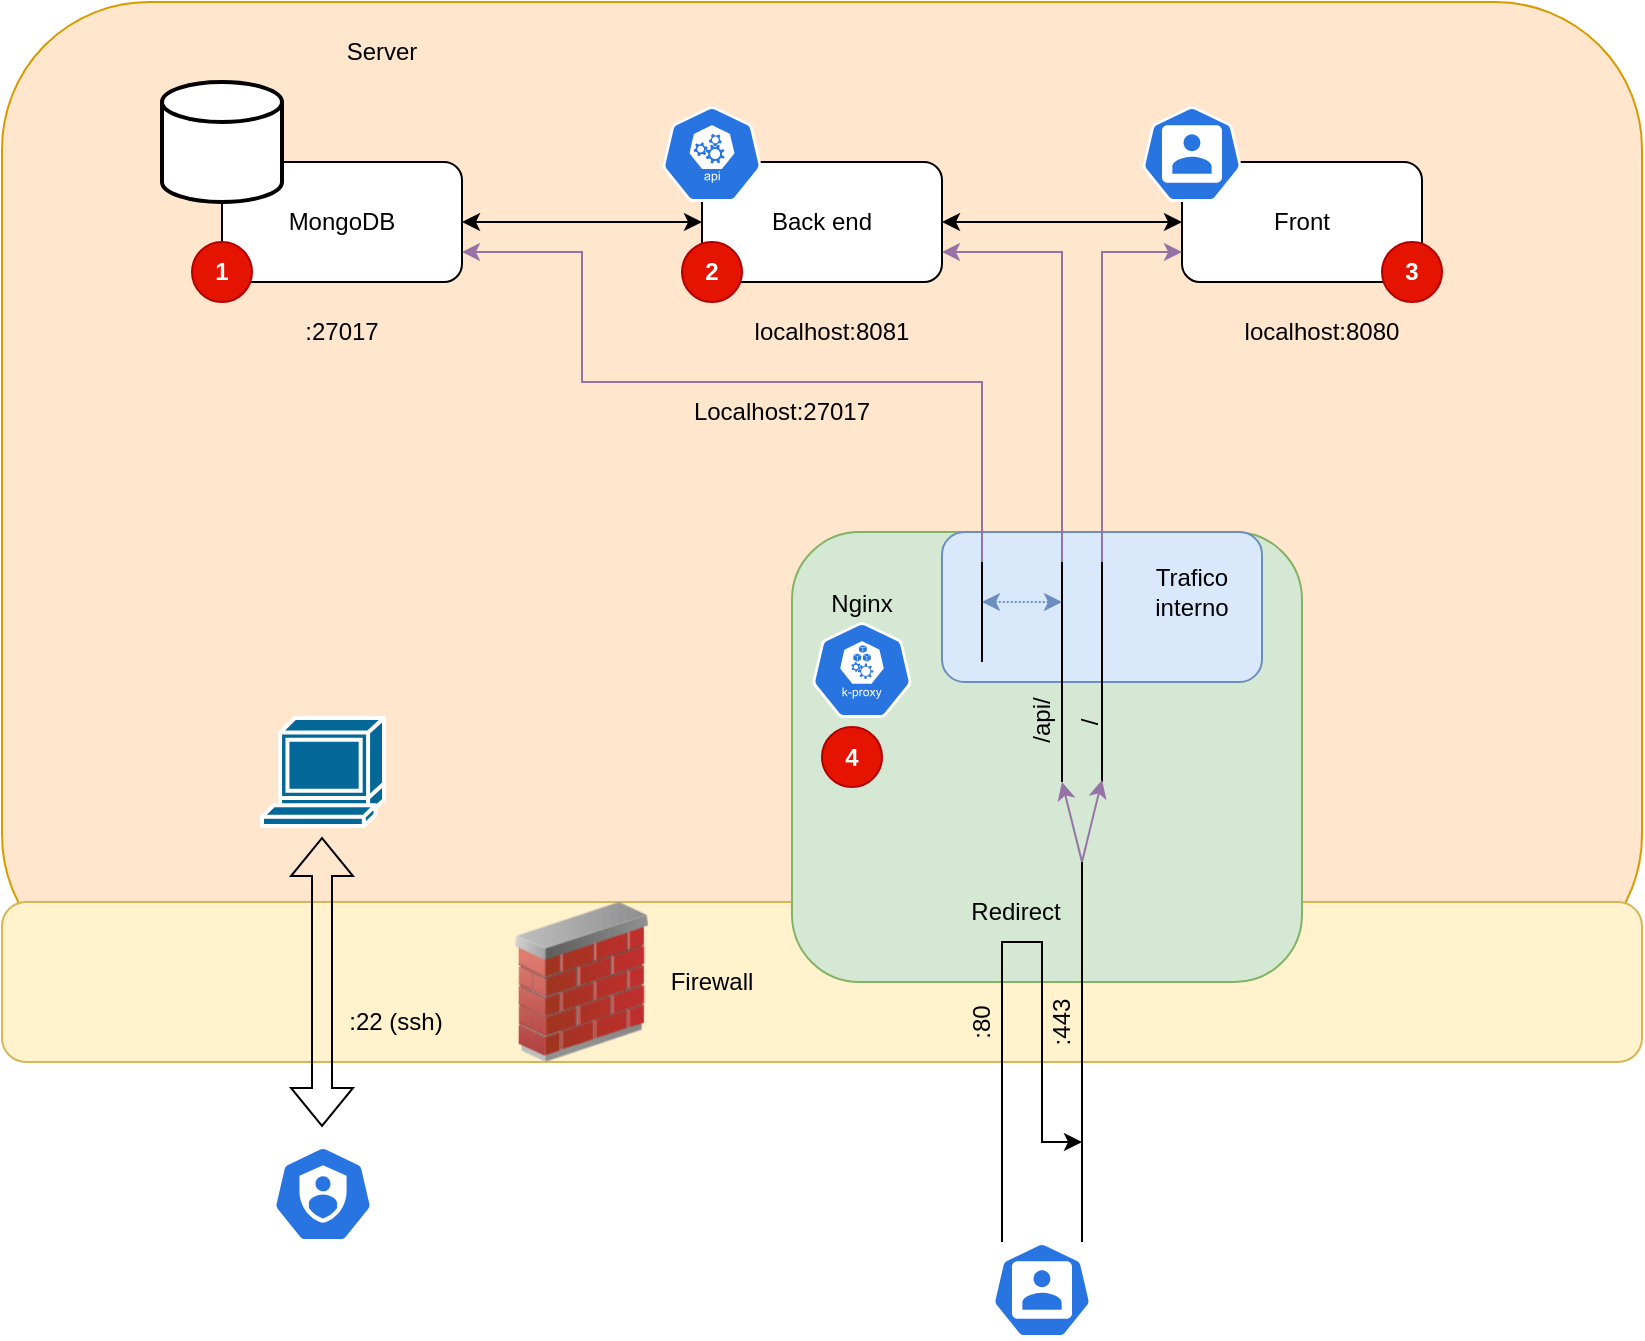 <mxfile version="21.3.7" type="device" pages="2">
  <diagram name="Sistemas" id="f0bbOY-pkD7UT5uKzE2P">
    <mxGraphModel dx="1434" dy="843" grid="1" gridSize="10" guides="1" tooltips="1" connect="1" arrows="1" fold="1" page="1" pageScale="1" pageWidth="850" pageHeight="1100" math="0" shadow="0">
      <root>
        <mxCell id="0" />
        <mxCell id="1" parent="0" />
        <mxCell id="mES47bJW6bQ9w-AfhtWP-32" value="" style="rounded=1;whiteSpace=wrap;html=1;fillColor=#ffe6cc;strokeColor=#d79b00;" parent="1" vertex="1">
          <mxGeometry x="10" y="210" width="820" height="490" as="geometry" />
        </mxCell>
        <mxCell id="FkLmgdsB4_LRf55bQP2y-1" value="" style="rounded=1;whiteSpace=wrap;html=1;fillColor=#fff2cc;strokeColor=#d6b656;" vertex="1" parent="1">
          <mxGeometry x="10" y="660" width="820" height="80" as="geometry" />
        </mxCell>
        <mxCell id="mES47bJW6bQ9w-AfhtWP-29" value="" style="rounded=1;whiteSpace=wrap;html=1;fillColor=#d5e8d4;strokeColor=#82b366;" parent="1" vertex="1">
          <mxGeometry x="405" y="475" width="255" height="225" as="geometry" />
        </mxCell>
        <mxCell id="mES47bJW6bQ9w-AfhtWP-30" value="" style="rounded=1;whiteSpace=wrap;html=1;fillColor=#dae8fc;strokeColor=#6c8ebf;" parent="1" vertex="1">
          <mxGeometry x="480" y="475" width="160" height="75" as="geometry" />
        </mxCell>
        <mxCell id="mES47bJW6bQ9w-AfhtWP-1" style="edgeStyle=orthogonalEdgeStyle;rounded=0;orthogonalLoop=1;jettySize=auto;html=1;entryX=0;entryY=0.5;entryDx=0;entryDy=0;startArrow=classic;startFill=1;" parent="1" source="ntXZXoFs2wpmu8EQh7xP-1" target="ntXZXoFs2wpmu8EQh7xP-2" edge="1">
          <mxGeometry relative="1" as="geometry" />
        </mxCell>
        <mxCell id="ntXZXoFs2wpmu8EQh7xP-1" value="MongoDB" style="rounded=1;whiteSpace=wrap;html=1;" parent="1" vertex="1">
          <mxGeometry x="120" y="290" width="120" height="60" as="geometry" />
        </mxCell>
        <mxCell id="mES47bJW6bQ9w-AfhtWP-2" style="edgeStyle=orthogonalEdgeStyle;rounded=0;orthogonalLoop=1;jettySize=auto;html=1;entryX=0;entryY=0.5;entryDx=0;entryDy=0;startArrow=classic;startFill=1;" parent="1" source="ntXZXoFs2wpmu8EQh7xP-2" target="ntXZXoFs2wpmu8EQh7xP-3" edge="1">
          <mxGeometry relative="1" as="geometry" />
        </mxCell>
        <mxCell id="ntXZXoFs2wpmu8EQh7xP-2" value="Back end" style="rounded=1;whiteSpace=wrap;html=1;" parent="1" vertex="1">
          <mxGeometry x="360" y="290" width="120" height="60" as="geometry" />
        </mxCell>
        <mxCell id="ntXZXoFs2wpmu8EQh7xP-3" value="Front" style="rounded=1;whiteSpace=wrap;html=1;" parent="1" vertex="1">
          <mxGeometry x="600" y="290" width="120" height="60" as="geometry" />
        </mxCell>
        <mxCell id="ntXZXoFs2wpmu8EQh7xP-4" value="localhost:8081" style="text;html=1;strokeColor=none;fillColor=none;align=center;verticalAlign=middle;whiteSpace=wrap;rounded=0;" parent="1" vertex="1">
          <mxGeometry x="370" y="360" width="110" height="30" as="geometry" />
        </mxCell>
        <mxCell id="ntXZXoFs2wpmu8EQh7xP-5" value="localhost:8080" style="text;html=1;strokeColor=none;fillColor=none;align=center;verticalAlign=middle;whiteSpace=wrap;rounded=0;" parent="1" vertex="1">
          <mxGeometry x="620" y="360" width="100" height="30" as="geometry" />
        </mxCell>
        <mxCell id="ntXZXoFs2wpmu8EQh7xP-6" value=":27017" style="text;html=1;strokeColor=none;fillColor=none;align=center;verticalAlign=middle;whiteSpace=wrap;rounded=0;" parent="1" vertex="1">
          <mxGeometry x="150" y="360" width="60" height="30" as="geometry" />
        </mxCell>
        <mxCell id="ntXZXoFs2wpmu8EQh7xP-7" value="" style="strokeWidth=2;html=1;shape=mxgraph.flowchart.database;whiteSpace=wrap;" parent="1" vertex="1">
          <mxGeometry x="90" y="250" width="60" height="60" as="geometry" />
        </mxCell>
        <mxCell id="ntXZXoFs2wpmu8EQh7xP-8" value="" style="sketch=0;html=1;dashed=0;whitespace=wrap;fillColor=#2875E2;strokeColor=#ffffff;points=[[0.005,0.63,0],[0.1,0.2,0],[0.9,0.2,0],[0.5,0,0],[0.995,0.63,0],[0.72,0.99,0],[0.5,1,0],[0.28,0.99,0]];verticalLabelPosition=bottom;align=center;verticalAlign=top;shape=mxgraph.kubernetes.icon;prIcon=api" parent="1" vertex="1">
          <mxGeometry x="340" y="262" width="50" height="48" as="geometry" />
        </mxCell>
        <mxCell id="ntXZXoFs2wpmu8EQh7xP-9" value="" style="sketch=0;html=1;dashed=0;whitespace=wrap;fillColor=#2875E2;strokeColor=#ffffff;points=[[0.005,0.63,0],[0.1,0.2,0],[0.9,0.2,0],[0.5,0,0],[0.995,0.63,0],[0.72,0.99,0],[0.5,1,0],[0.28,0.99,0]];verticalLabelPosition=bottom;align=center;verticalAlign=top;shape=mxgraph.kubernetes.icon;prIcon=user" parent="1" vertex="1">
          <mxGeometry x="580" y="262" width="50" height="48" as="geometry" />
        </mxCell>
        <mxCell id="mES47bJW6bQ9w-AfhtWP-6" style="edgeStyle=orthogonalEdgeStyle;rounded=0;orthogonalLoop=1;jettySize=auto;html=1;entryX=1;entryY=0.75;entryDx=0;entryDy=0;fillColor=#e1d5e7;strokeColor=#9673a6;" parent="1" target="ntXZXoFs2wpmu8EQh7xP-2" edge="1">
          <mxGeometry relative="1" as="geometry">
            <mxPoint x="540" y="491" as="sourcePoint" />
            <Array as="points">
              <mxPoint x="540" y="491" />
              <mxPoint x="540" y="335" />
            </Array>
          </mxGeometry>
        </mxCell>
        <mxCell id="mES47bJW6bQ9w-AfhtWP-7" style="edgeStyle=orthogonalEdgeStyle;rounded=0;orthogonalLoop=1;jettySize=auto;html=1;entryX=0;entryY=0.75;entryDx=0;entryDy=0;fillColor=#e1d5e7;strokeColor=#9673a6;" parent="1" target="ntXZXoFs2wpmu8EQh7xP-3" edge="1">
          <mxGeometry relative="1" as="geometry">
            <mxPoint x="560" y="490" as="sourcePoint" />
            <Array as="points">
              <mxPoint x="560" y="335" />
            </Array>
          </mxGeometry>
        </mxCell>
        <mxCell id="mES47bJW6bQ9w-AfhtWP-8" style="edgeStyle=orthogonalEdgeStyle;rounded=0;orthogonalLoop=1;jettySize=auto;html=1;entryX=1;entryY=0.75;entryDx=0;entryDy=0;fillColor=#e1d5e7;strokeColor=#9673a6;" parent="1" target="ntXZXoFs2wpmu8EQh7xP-1" edge="1">
          <mxGeometry relative="1" as="geometry">
            <mxPoint x="500" y="490" as="sourcePoint" />
            <Array as="points">
              <mxPoint x="500" y="400" />
              <mxPoint x="300" y="400" />
              <mxPoint x="300" y="335" />
            </Array>
          </mxGeometry>
        </mxCell>
        <mxCell id="mES47bJW6bQ9w-AfhtWP-5" value="" style="sketch=0;html=1;dashed=0;whitespace=wrap;fillColor=#2875E2;strokeColor=#ffffff;points=[[0.005,0.63,0],[0.1,0.2,0],[0.9,0.2,0],[0.5,0,0],[0.995,0.63,0],[0.72,0.99,0],[0.5,1,0],[0.28,0.99,0]];verticalLabelPosition=bottom;align=center;verticalAlign=top;shape=mxgraph.kubernetes.icon;prIcon=k_proxy" parent="1" vertex="1">
          <mxGeometry x="415" y="520" width="50" height="48" as="geometry" />
        </mxCell>
        <mxCell id="mES47bJW6bQ9w-AfhtWP-9" value="Nginx" style="text;html=1;strokeColor=none;fillColor=none;align=center;verticalAlign=middle;whiteSpace=wrap;rounded=0;" parent="1" vertex="1">
          <mxGeometry x="410" y="496" width="60" height="30" as="geometry" />
        </mxCell>
        <mxCell id="mES47bJW6bQ9w-AfhtWP-12" value="Trafico interno" style="text;html=1;strokeColor=none;fillColor=none;align=center;verticalAlign=middle;whiteSpace=wrap;rounded=0;" parent="1" vertex="1">
          <mxGeometry x="575" y="490" width="60" height="30" as="geometry" />
        </mxCell>
        <mxCell id="mES47bJW6bQ9w-AfhtWP-14" value="" style="endArrow=classic;html=1;rounded=0;fillColor=#dae8fc;strokeColor=#6c8ebf;dashed=1;dashPattern=1 1;startArrow=classic;startFill=1;endFill=1;" parent="1" edge="1">
          <mxGeometry width="50" height="50" relative="1" as="geometry">
            <mxPoint x="500" y="510" as="sourcePoint" />
            <mxPoint x="540" y="510" as="targetPoint" />
          </mxGeometry>
        </mxCell>
        <mxCell id="mES47bJW6bQ9w-AfhtWP-15" value="" style="endArrow=none;html=1;rounded=0;" parent="1" edge="1">
          <mxGeometry width="50" height="50" relative="1" as="geometry">
            <mxPoint x="500" y="540" as="sourcePoint" />
            <mxPoint x="500" y="490" as="targetPoint" />
          </mxGeometry>
        </mxCell>
        <mxCell id="mES47bJW6bQ9w-AfhtWP-16" value="" style="endArrow=none;html=1;rounded=0;" parent="1" edge="1">
          <mxGeometry width="50" height="50" relative="1" as="geometry">
            <mxPoint x="540" y="600" as="sourcePoint" />
            <mxPoint x="540" y="490" as="targetPoint" />
          </mxGeometry>
        </mxCell>
        <mxCell id="mES47bJW6bQ9w-AfhtWP-17" value="" style="endArrow=none;html=1;rounded=0;" parent="1" edge="1">
          <mxGeometry width="50" height="50" relative="1" as="geometry">
            <mxPoint x="560" y="600" as="sourcePoint" />
            <mxPoint x="560" y="490" as="targetPoint" />
          </mxGeometry>
        </mxCell>
        <mxCell id="mES47bJW6bQ9w-AfhtWP-18" value="/api/" style="text;html=1;strokeColor=none;fillColor=none;align=center;verticalAlign=middle;whiteSpace=wrap;rounded=0;rotation=-90;" parent="1" vertex="1">
          <mxGeometry x="515" y="554" width="30" height="30" as="geometry" />
        </mxCell>
        <mxCell id="mES47bJW6bQ9w-AfhtWP-19" value="/" style="text;html=1;strokeColor=none;fillColor=none;align=center;verticalAlign=middle;whiteSpace=wrap;rounded=0;rotation=-90;" parent="1" vertex="1">
          <mxGeometry x="547" y="555" width="14" height="30" as="geometry" />
        </mxCell>
        <mxCell id="mES47bJW6bQ9w-AfhtWP-20" value="Localhost:27017" style="text;html=1;strokeColor=none;fillColor=none;align=center;verticalAlign=middle;whiteSpace=wrap;rounded=0;" parent="1" vertex="1">
          <mxGeometry x="350" y="400" width="100" height="30" as="geometry" />
        </mxCell>
        <mxCell id="mES47bJW6bQ9w-AfhtWP-21" value="" style="endArrow=classic;startArrow=none;html=1;rounded=0;startFill=0;fillColor=#e1d5e7;strokeColor=#9673a6;" parent="1" edge="1">
          <mxGeometry width="50" height="50" relative="1" as="geometry">
            <mxPoint x="550" y="640" as="sourcePoint" />
            <mxPoint x="560" y="599" as="targetPoint" />
          </mxGeometry>
        </mxCell>
        <mxCell id="mES47bJW6bQ9w-AfhtWP-22" value="" style="endArrow=classic;startArrow=none;html=1;rounded=0;startFill=0;fillColor=#e1d5e7;strokeColor=#9673a6;" parent="1" edge="1">
          <mxGeometry width="50" height="50" relative="1" as="geometry">
            <mxPoint x="550" y="640" as="sourcePoint" />
            <mxPoint x="540" y="600" as="targetPoint" />
          </mxGeometry>
        </mxCell>
        <mxCell id="mES47bJW6bQ9w-AfhtWP-23" value=":80" style="text;html=1;strokeColor=none;fillColor=none;align=center;verticalAlign=middle;whiteSpace=wrap;rounded=0;rotation=-90;" parent="1" vertex="1">
          <mxGeometry x="485" y="705" width="30" height="30" as="geometry" />
        </mxCell>
        <mxCell id="mES47bJW6bQ9w-AfhtWP-24" value=":443" style="text;html=1;strokeColor=none;fillColor=none;align=center;verticalAlign=middle;whiteSpace=wrap;rounded=0;rotation=-90;" parent="1" vertex="1">
          <mxGeometry x="525" y="705" width="30" height="30" as="geometry" />
        </mxCell>
        <mxCell id="mES47bJW6bQ9w-AfhtWP-25" value="" style="endArrow=classic;html=1;rounded=0;endFill=1;" parent="1" edge="1">
          <mxGeometry width="50" height="50" relative="1" as="geometry">
            <mxPoint x="510" y="830" as="sourcePoint" />
            <mxPoint x="550" y="780" as="targetPoint" />
            <Array as="points">
              <mxPoint x="510" y="680" />
              <mxPoint x="530" y="680" />
              <mxPoint x="530" y="780" />
            </Array>
          </mxGeometry>
        </mxCell>
        <mxCell id="mES47bJW6bQ9w-AfhtWP-27" value="Redirect" style="text;html=1;strokeColor=none;fillColor=none;align=center;verticalAlign=middle;whiteSpace=wrap;rounded=0;" parent="1" vertex="1">
          <mxGeometry x="487" y="650" width="60" height="30" as="geometry" />
        </mxCell>
        <mxCell id="mES47bJW6bQ9w-AfhtWP-28" value="" style="endArrow=none;html=1;rounded=0;" parent="1" edge="1">
          <mxGeometry width="50" height="50" relative="1" as="geometry">
            <mxPoint x="550" y="830" as="sourcePoint" />
            <mxPoint x="550" y="640" as="targetPoint" />
          </mxGeometry>
        </mxCell>
        <mxCell id="mES47bJW6bQ9w-AfhtWP-31" value="" style="sketch=0;html=1;dashed=0;whitespace=wrap;fillColor=#2875E2;strokeColor=#ffffff;points=[[0.005,0.63,0],[0.1,0.2,0],[0.9,0.2,0],[0.5,0,0],[0.995,0.63,0],[0.72,0.99,0],[0.5,1,0],[0.28,0.99,0]];verticalLabelPosition=bottom;align=center;verticalAlign=top;shape=mxgraph.kubernetes.icon;prIcon=user" parent="1" vertex="1">
          <mxGeometry x="505" y="830" width="50" height="48" as="geometry" />
        </mxCell>
        <mxCell id="mES47bJW6bQ9w-AfhtWP-33" value="Server" style="text;html=1;strokeColor=none;fillColor=none;align=center;verticalAlign=middle;whiteSpace=wrap;rounded=0;" parent="1" vertex="1">
          <mxGeometry x="170" y="220" width="60" height="30" as="geometry" />
        </mxCell>
        <mxCell id="YPXg02CCCf2PJrk4TJJp-1" value="1" style="ellipse;whiteSpace=wrap;html=1;aspect=fixed;fillColor=#e51400;fontColor=#ffffff;strokeColor=#B20000;fontStyle=1" parent="1" vertex="1">
          <mxGeometry x="105" y="330" width="30" height="30" as="geometry" />
        </mxCell>
        <mxCell id="YPXg02CCCf2PJrk4TJJp-2" value="2" style="ellipse;whiteSpace=wrap;html=1;aspect=fixed;fillColor=#e51400;fontColor=#ffffff;strokeColor=#B20000;fontStyle=1" parent="1" vertex="1">
          <mxGeometry x="350" y="330" width="30" height="30" as="geometry" />
        </mxCell>
        <mxCell id="YPXg02CCCf2PJrk4TJJp-3" value="3" style="ellipse;whiteSpace=wrap;html=1;aspect=fixed;fillColor=#e51400;fontColor=#ffffff;strokeColor=#B20000;fontStyle=1" parent="1" vertex="1">
          <mxGeometry x="700" y="330" width="30" height="30" as="geometry" />
        </mxCell>
        <mxCell id="YPXg02CCCf2PJrk4TJJp-4" value="4" style="ellipse;whiteSpace=wrap;html=1;aspect=fixed;fillColor=#e51400;fontColor=#ffffff;strokeColor=#B20000;fontStyle=1" parent="1" vertex="1">
          <mxGeometry x="420" y="572.5" width="30" height="30" as="geometry" />
        </mxCell>
        <mxCell id="FkLmgdsB4_LRf55bQP2y-2" value="Firewall" style="text;html=1;strokeColor=none;fillColor=none;align=center;verticalAlign=middle;whiteSpace=wrap;rounded=0;" vertex="1" parent="1">
          <mxGeometry x="335" y="685" width="60" height="30" as="geometry" />
        </mxCell>
        <mxCell id="FkLmgdsB4_LRf55bQP2y-3" value="" style="shape=flexArrow;endArrow=classic;startArrow=classic;html=1;rounded=0;" edge="1" parent="1">
          <mxGeometry width="100" height="100" relative="1" as="geometry">
            <mxPoint x="170" y="627.5" as="sourcePoint" />
            <mxPoint x="170" y="772.5" as="targetPoint" />
          </mxGeometry>
        </mxCell>
        <mxCell id="FkLmgdsB4_LRf55bQP2y-4" value=":22 (ssh)" style="text;html=1;strokeColor=none;fillColor=none;align=center;verticalAlign=middle;whiteSpace=wrap;rounded=0;" vertex="1" parent="1">
          <mxGeometry x="177" y="705" width="60" height="30" as="geometry" />
        </mxCell>
        <mxCell id="FkLmgdsB4_LRf55bQP2y-5" value="" style="sketch=0;html=1;dashed=0;whitespace=wrap;fillColor=#2875E2;strokeColor=#ffffff;points=[[0.005,0.63,0],[0.1,0.2,0],[0.9,0.2,0],[0.5,0,0],[0.995,0.63,0],[0.72,0.99,0],[0.5,1,0],[0.28,0.99,0]];verticalLabelPosition=bottom;align=center;verticalAlign=top;shape=mxgraph.kubernetes.icon;prIcon=sa" vertex="1" parent="1">
          <mxGeometry x="145.5" y="782" width="50" height="48" as="geometry" />
        </mxCell>
        <mxCell id="FkLmgdsB4_LRf55bQP2y-7" value="" style="shape=mxgraph.cisco.computers_and_peripherals.terminal;html=1;pointerEvents=1;dashed=0;fillColor=#036897;strokeColor=#ffffff;strokeWidth=2;verticalLabelPosition=bottom;verticalAlign=top;align=center;outlineConnect=0;" vertex="1" parent="1">
          <mxGeometry x="140" y="568" width="61" height="54" as="geometry" />
        </mxCell>
        <mxCell id="FkLmgdsB4_LRf55bQP2y-9" value="" style="image;html=1;image=img/lib/clip_art/networking/Firewall_02_128x128.png" vertex="1" parent="1">
          <mxGeometry x="260" y="660" width="80" height="80" as="geometry" />
        </mxCell>
      </root>
    </mxGraphModel>
  </diagram>
  <diagram id="5EjSaPFEDiM5d_1g14vE" name="Back end">
    <mxGraphModel dx="1434" dy="843" grid="1" gridSize="10" guides="1" tooltips="1" connect="1" arrows="1" fold="1" page="1" pageScale="1" pageWidth="850" pageHeight="1100" math="0" shadow="0">
      <root>
        <mxCell id="0" />
        <mxCell id="1" parent="0" />
        <mxCell id="5ZdZYaUa_F8pNnFmM_om-46" value="" style="rounded=0;whiteSpace=wrap;html=1;fillColor=#fff2cc;strokeColor=#d6b656;" vertex="1" parent="1">
          <mxGeometry x="50" y="580" width="220" height="330" as="geometry" />
        </mxCell>
        <mxCell id="5ZdZYaUa_F8pNnFmM_om-45" value="" style="rounded=0;whiteSpace=wrap;html=1;fillColor=#f8cecc;strokeColor=#b85450;" vertex="1" parent="1">
          <mxGeometry x="50" y="200" width="190" height="260" as="geometry" />
        </mxCell>
        <mxCell id="5ZdZYaUa_F8pNnFmM_om-44" value="" style="rounded=0;whiteSpace=wrap;html=1;fillColor=#ffe6cc;strokeColor=#d79b00;" vertex="1" parent="1">
          <mxGeometry x="250" y="200" width="190" height="340" as="geometry" />
        </mxCell>
        <mxCell id="5ZdZYaUa_F8pNnFmM_om-43" value="" style="rounded=0;whiteSpace=wrap;html=1;fillColor=#e1d5e7;strokeColor=#9673a6;" vertex="1" parent="1">
          <mxGeometry x="450" y="200" width="370" height="340" as="geometry" />
        </mxCell>
        <mxCell id="5ZdZYaUa_F8pNnFmM_om-42" value="" style="rounded=0;whiteSpace=wrap;html=1;fillColor=#d5e8d4;strokeColor=#82b366;" vertex="1" parent="1">
          <mxGeometry x="97" y="640" width="160" height="260" as="geometry" />
        </mxCell>
        <mxCell id="5ZdZYaUa_F8pNnFmM_om-41" value="" style="rounded=0;whiteSpace=wrap;html=1;fillColor=#d5e8d4;strokeColor=#82b366;" vertex="1" parent="1">
          <mxGeometry x="500" y="260" width="160" height="260" as="geometry" />
        </mxCell>
        <mxCell id="5ZdZYaUa_F8pNnFmM_om-19" style="edgeStyle=orthogonalEdgeStyle;rounded=0;orthogonalLoop=1;jettySize=auto;html=1;entryX=0;entryY=0.5;entryDx=0;entryDy=0;" edge="1" parent="1" source="5ZdZYaUa_F8pNnFmM_om-1" target="5ZdZYaUa_F8pNnFmM_om-4">
          <mxGeometry relative="1" as="geometry" />
        </mxCell>
        <mxCell id="5ZdZYaUa_F8pNnFmM_om-20" style="edgeStyle=orthogonalEdgeStyle;rounded=0;orthogonalLoop=1;jettySize=auto;html=1;entryX=0;entryY=0.5;entryDx=0;entryDy=0;" edge="1" parent="1" source="5ZdZYaUa_F8pNnFmM_om-1" target="5ZdZYaUa_F8pNnFmM_om-5">
          <mxGeometry relative="1" as="geometry" />
        </mxCell>
        <mxCell id="5ZdZYaUa_F8pNnFmM_om-1" value="Autenticacion" style="rounded=1;whiteSpace=wrap;html=1;" vertex="1" parent="1">
          <mxGeometry x="40" y="190" width="120" height="60" as="geometry" />
        </mxCell>
        <mxCell id="5ZdZYaUa_F8pNnFmM_om-16" style="edgeStyle=orthogonalEdgeStyle;rounded=0;orthogonalLoop=1;jettySize=auto;html=1;entryX=0;entryY=0.5;entryDx=0;entryDy=0;" edge="1" parent="1" source="5ZdZYaUa_F8pNnFmM_om-2" target="5ZdZYaUa_F8pNnFmM_om-6">
          <mxGeometry relative="1" as="geometry" />
        </mxCell>
        <mxCell id="5ZdZYaUa_F8pNnFmM_om-17" style="edgeStyle=orthogonalEdgeStyle;rounded=0;orthogonalLoop=1;jettySize=auto;html=1;entryX=0;entryY=0.5;entryDx=0;entryDy=0;" edge="1" parent="1" source="5ZdZYaUa_F8pNnFmM_om-2" target="5ZdZYaUa_F8pNnFmM_om-7">
          <mxGeometry relative="1" as="geometry" />
        </mxCell>
        <mxCell id="5ZdZYaUa_F8pNnFmM_om-18" style="edgeStyle=orthogonalEdgeStyle;rounded=0;orthogonalLoop=1;jettySize=auto;html=1;entryX=0;entryY=0.5;entryDx=0;entryDy=0;" edge="1" parent="1" source="5ZdZYaUa_F8pNnFmM_om-2" target="5ZdZYaUa_F8pNnFmM_om-8">
          <mxGeometry relative="1" as="geometry" />
        </mxCell>
        <mxCell id="5ZdZYaUa_F8pNnFmM_om-2" value="JWT" style="rounded=1;whiteSpace=wrap;html=1;" vertex="1" parent="1">
          <mxGeometry x="240" y="190" width="120" height="60" as="geometry" />
        </mxCell>
        <mxCell id="5ZdZYaUa_F8pNnFmM_om-13" style="edgeStyle=orthogonalEdgeStyle;rounded=0;orthogonalLoop=1;jettySize=auto;html=1;entryX=0;entryY=0.5;entryDx=0;entryDy=0;" edge="1" parent="1" source="5ZdZYaUa_F8pNnFmM_om-3" target="5ZdZYaUa_F8pNnFmM_om-9">
          <mxGeometry relative="1" as="geometry" />
        </mxCell>
        <mxCell id="5ZdZYaUa_F8pNnFmM_om-14" style="edgeStyle=orthogonalEdgeStyle;rounded=0;orthogonalLoop=1;jettySize=auto;html=1;entryX=0;entryY=0.5;entryDx=0;entryDy=0;" edge="1" parent="1" source="5ZdZYaUa_F8pNnFmM_om-3" target="5ZdZYaUa_F8pNnFmM_om-10">
          <mxGeometry relative="1" as="geometry" />
        </mxCell>
        <mxCell id="5ZdZYaUa_F8pNnFmM_om-15" style="edgeStyle=orthogonalEdgeStyle;rounded=0;orthogonalLoop=1;jettySize=auto;html=1;entryX=0;entryY=0.5;entryDx=0;entryDy=0;" edge="1" parent="1" source="5ZdZYaUa_F8pNnFmM_om-3" target="5ZdZYaUa_F8pNnFmM_om-11">
          <mxGeometry relative="1" as="geometry" />
        </mxCell>
        <mxCell id="5ZdZYaUa_F8pNnFmM_om-28" style="edgeStyle=orthogonalEdgeStyle;rounded=0;orthogonalLoop=1;jettySize=auto;html=1;entryX=0.5;entryY=0;entryDx=0;entryDy=0;fillColor=#dae8fc;strokeColor=#6c8ebf;startArrow=classic;startFill=1;exitX=0.167;exitY=1.083;exitDx=0;exitDy=0;exitPerimeter=0;" edge="1" parent="1" source="5ZdZYaUa_F8pNnFmM_om-3" target="5ZdZYaUa_F8pNnFmM_om-22">
          <mxGeometry relative="1" as="geometry" />
        </mxCell>
        <mxCell id="5ZdZYaUa_F8pNnFmM_om-3" value="Tickets" style="rounded=1;whiteSpace=wrap;html=1;" vertex="1" parent="1">
          <mxGeometry x="440" y="190" width="120" height="60" as="geometry" />
        </mxCell>
        <mxCell id="5ZdZYaUa_F8pNnFmM_om-23" style="edgeStyle=orthogonalEdgeStyle;rounded=0;orthogonalLoop=1;jettySize=auto;html=1;entryX=0;entryY=0.75;entryDx=0;entryDy=0;startArrow=classic;startFill=1;fillColor=#dae8fc;strokeColor=#6c8ebf;" edge="1" parent="1" source="5ZdZYaUa_F8pNnFmM_om-4" target="5ZdZYaUa_F8pNnFmM_om-6">
          <mxGeometry relative="1" as="geometry" />
        </mxCell>
        <mxCell id="5ZdZYaUa_F8pNnFmM_om-4" value="Login&amp;nbsp;" style="rounded=1;whiteSpace=wrap;html=1;" vertex="1" parent="1">
          <mxGeometry x="120" y="290" width="120" height="60" as="geometry" />
        </mxCell>
        <mxCell id="5ZdZYaUa_F8pNnFmM_om-5" value="Registrar" style="rounded=1;whiteSpace=wrap;html=1;" vertex="1" parent="1">
          <mxGeometry x="120" y="370" width="120" height="60" as="geometry" />
        </mxCell>
        <mxCell id="5ZdZYaUa_F8pNnFmM_om-6" value="Crear JWT" style="rounded=1;whiteSpace=wrap;html=1;" vertex="1" parent="1">
          <mxGeometry x="320" y="290" width="120" height="60" as="geometry" />
        </mxCell>
        <mxCell id="5ZdZYaUa_F8pNnFmM_om-24" style="edgeStyle=orthogonalEdgeStyle;rounded=0;orthogonalLoop=1;jettySize=auto;html=1;entryX=0;entryY=0.75;entryDx=0;entryDy=0;startArrow=classic;startFill=1;fillColor=#dae8fc;strokeColor=#6c8ebf;" edge="1" parent="1" source="5ZdZYaUa_F8pNnFmM_om-7" target="5ZdZYaUa_F8pNnFmM_om-9">
          <mxGeometry relative="1" as="geometry" />
        </mxCell>
        <mxCell id="5ZdZYaUa_F8pNnFmM_om-7" value="Autenticar JWT" style="rounded=1;whiteSpace=wrap;html=1;" vertex="1" parent="1">
          <mxGeometry x="320" y="370" width="120" height="60" as="geometry" />
        </mxCell>
        <mxCell id="5ZdZYaUa_F8pNnFmM_om-25" style="edgeStyle=orthogonalEdgeStyle;rounded=0;orthogonalLoop=1;jettySize=auto;html=1;entryX=0;entryY=0.75;entryDx=0;entryDy=0;fillColor=#dae8fc;strokeColor=#6c8ebf;startArrow=classic;startFill=1;" edge="1" parent="1" source="5ZdZYaUa_F8pNnFmM_om-8" target="5ZdZYaUa_F8pNnFmM_om-10">
          <mxGeometry relative="1" as="geometry" />
        </mxCell>
        <mxCell id="5ZdZYaUa_F8pNnFmM_om-26" style="edgeStyle=orthogonalEdgeStyle;rounded=0;orthogonalLoop=1;jettySize=auto;html=1;entryX=0;entryY=0.25;entryDx=0;entryDy=0;fillColor=#dae8fc;strokeColor=#6c8ebf;startArrow=classic;startFill=1;" edge="1" parent="1" source="5ZdZYaUa_F8pNnFmM_om-8" target="5ZdZYaUa_F8pNnFmM_om-11">
          <mxGeometry relative="1" as="geometry" />
        </mxCell>
        <mxCell id="5ZdZYaUa_F8pNnFmM_om-27" style="edgeStyle=orthogonalEdgeStyle;rounded=0;orthogonalLoop=1;jettySize=auto;html=1;entryX=0;entryY=0.75;entryDx=0;entryDy=0;fillColor=#dae8fc;strokeColor=#6c8ebf;startArrow=classic;startFill=1;" edge="1" parent="1" source="5ZdZYaUa_F8pNnFmM_om-8" target="5ZdZYaUa_F8pNnFmM_om-12">
          <mxGeometry relative="1" as="geometry">
            <Array as="points">
              <mxPoint x="480" y="480" />
              <mxPoint x="480" y="440" />
              <mxPoint x="660" y="440" />
              <mxPoint x="660" y="415" />
            </Array>
          </mxGeometry>
        </mxCell>
        <mxCell id="5ZdZYaUa_F8pNnFmM_om-8" value="Crear filtros de autorizacion" style="rounded=1;whiteSpace=wrap;html=1;" vertex="1" parent="1">
          <mxGeometry x="320" y="450" width="120" height="60" as="geometry" />
        </mxCell>
        <mxCell id="5ZdZYaUa_F8pNnFmM_om-9" value="Crear" style="rounded=1;whiteSpace=wrap;html=1;" vertex="1" parent="1">
          <mxGeometry x="520" y="290" width="120" height="60" as="geometry" />
        </mxCell>
        <mxCell id="5ZdZYaUa_F8pNnFmM_om-21" style="edgeStyle=orthogonalEdgeStyle;rounded=0;orthogonalLoop=1;jettySize=auto;html=1;entryX=0;entryY=0.5;entryDx=0;entryDy=0;" edge="1" parent="1" source="5ZdZYaUa_F8pNnFmM_om-10" target="5ZdZYaUa_F8pNnFmM_om-12">
          <mxGeometry relative="1" as="geometry" />
        </mxCell>
        <mxCell id="5ZdZYaUa_F8pNnFmM_om-10" value="Editar" style="rounded=1;whiteSpace=wrap;html=1;" vertex="1" parent="1">
          <mxGeometry x="520" y="370" width="120" height="60" as="geometry" />
        </mxCell>
        <mxCell id="5ZdZYaUa_F8pNnFmM_om-11" value="Borrar" style="rounded=1;whiteSpace=wrap;html=1;" vertex="1" parent="1">
          <mxGeometry x="520" y="450" width="120" height="60" as="geometry" />
        </mxCell>
        <mxCell id="5ZdZYaUa_F8pNnFmM_om-12" value="Cambiar estatus" style="rounded=1;whiteSpace=wrap;html=1;" vertex="1" parent="1">
          <mxGeometry x="680" y="370" width="120" height="60" as="geometry" />
        </mxCell>
        <mxCell id="5ZdZYaUa_F8pNnFmM_om-22" value="Generar reporte" style="rounded=1;whiteSpace=wrap;html=1;" vertex="1" parent="1">
          <mxGeometry x="400" y="610" width="120" height="60" as="geometry" />
        </mxCell>
        <mxCell id="5ZdZYaUa_F8pNnFmM_om-29" style="edgeStyle=orthogonalEdgeStyle;rounded=0;orthogonalLoop=1;jettySize=auto;html=1;entryX=0;entryY=0.5;entryDx=0;entryDy=0;" edge="1" parent="1" source="5ZdZYaUa_F8pNnFmM_om-32" target="5ZdZYaUa_F8pNnFmM_om-36">
          <mxGeometry relative="1" as="geometry" />
        </mxCell>
        <mxCell id="5ZdZYaUa_F8pNnFmM_om-30" style="edgeStyle=orthogonalEdgeStyle;rounded=0;orthogonalLoop=1;jettySize=auto;html=1;entryX=0;entryY=0.5;entryDx=0;entryDy=0;" edge="1" parent="1" source="5ZdZYaUa_F8pNnFmM_om-32" target="5ZdZYaUa_F8pNnFmM_om-37">
          <mxGeometry relative="1" as="geometry" />
        </mxCell>
        <mxCell id="5ZdZYaUa_F8pNnFmM_om-31" style="edgeStyle=orthogonalEdgeStyle;rounded=0;orthogonalLoop=1;jettySize=auto;html=1;entryX=0;entryY=0.5;entryDx=0;entryDy=0;" edge="1" parent="1" source="5ZdZYaUa_F8pNnFmM_om-32" target="5ZdZYaUa_F8pNnFmM_om-38">
          <mxGeometry relative="1" as="geometry" />
        </mxCell>
        <mxCell id="5ZdZYaUa_F8pNnFmM_om-32" value="Endpoints adicionales" style="rounded=1;whiteSpace=wrap;html=1;" vertex="1" parent="1">
          <mxGeometry x="40" y="570" width="120" height="60" as="geometry" />
        </mxCell>
        <mxCell id="5ZdZYaUa_F8pNnFmM_om-36" value="Crear" style="rounded=1;whiteSpace=wrap;html=1;" vertex="1" parent="1">
          <mxGeometry x="120" y="670" width="120" height="60" as="geometry" />
        </mxCell>
        <mxCell id="5ZdZYaUa_F8pNnFmM_om-37" value="Editar" style="rounded=1;whiteSpace=wrap;html=1;" vertex="1" parent="1">
          <mxGeometry x="120" y="750" width="120" height="60" as="geometry" />
        </mxCell>
        <mxCell id="5ZdZYaUa_F8pNnFmM_om-38" value="Borrar" style="rounded=1;whiteSpace=wrap;html=1;" vertex="1" parent="1">
          <mxGeometry x="120" y="830" width="120" height="60" as="geometry" />
        </mxCell>
        <mxCell id="5ZdZYaUa_F8pNnFmM_om-39" value="Requerimientos react admin&amp;nbsp;" style="text;html=1;strokeColor=none;fillColor=none;align=center;verticalAlign=middle;whiteSpace=wrap;rounded=0;" vertex="1" parent="1">
          <mxGeometry x="130" y="640" width="100" height="30" as="geometry" />
        </mxCell>
        <mxCell id="5ZdZYaUa_F8pNnFmM_om-40" value="Requerimientos react admin&amp;nbsp;" style="text;html=1;strokeColor=none;fillColor=none;align=center;verticalAlign=middle;whiteSpace=wrap;rounded=0;" vertex="1" parent="1">
          <mxGeometry x="530" y="260" width="100" height="30" as="geometry" />
        </mxCell>
        <mxCell id="e6FfhOm_hX9Ngermdh_D-1" value="10" style="ellipse;whiteSpace=wrap;html=1;aspect=fixed;fillColor=#e51400;fontColor=#ffffff;strokeColor=#B20000;fontStyle=1" vertex="1" parent="1">
          <mxGeometry x="40" y="440" width="30" height="30" as="geometry" />
        </mxCell>
        <mxCell id="e6FfhOm_hX9Ngermdh_D-2" value="11" style="ellipse;whiteSpace=wrap;html=1;aspect=fixed;fillColor=#e51400;fontColor=#ffffff;strokeColor=#B20000;fontStyle=1" vertex="1" parent="1">
          <mxGeometry x="240" y="520" width="30" height="30" as="geometry" />
        </mxCell>
        <mxCell id="e6FfhOm_hX9Ngermdh_D-3" value="12" style="ellipse;whiteSpace=wrap;html=1;aspect=fixed;fillColor=#e51400;fontColor=#ffffff;strokeColor=#B20000;fontStyle=1" vertex="1" parent="1">
          <mxGeometry x="800" y="520" width="30" height="30" as="geometry" />
        </mxCell>
        <mxCell id="e6FfhOm_hX9Ngermdh_D-4" value="13" style="ellipse;whiteSpace=wrap;html=1;aspect=fixed;fillColor=#e51400;fontColor=#ffffff;strokeColor=#B20000;fontStyle=1" vertex="1" parent="1">
          <mxGeometry x="250" y="890" width="30" height="30" as="geometry" />
        </mxCell>
      </root>
    </mxGraphModel>
  </diagram>
</mxfile>
